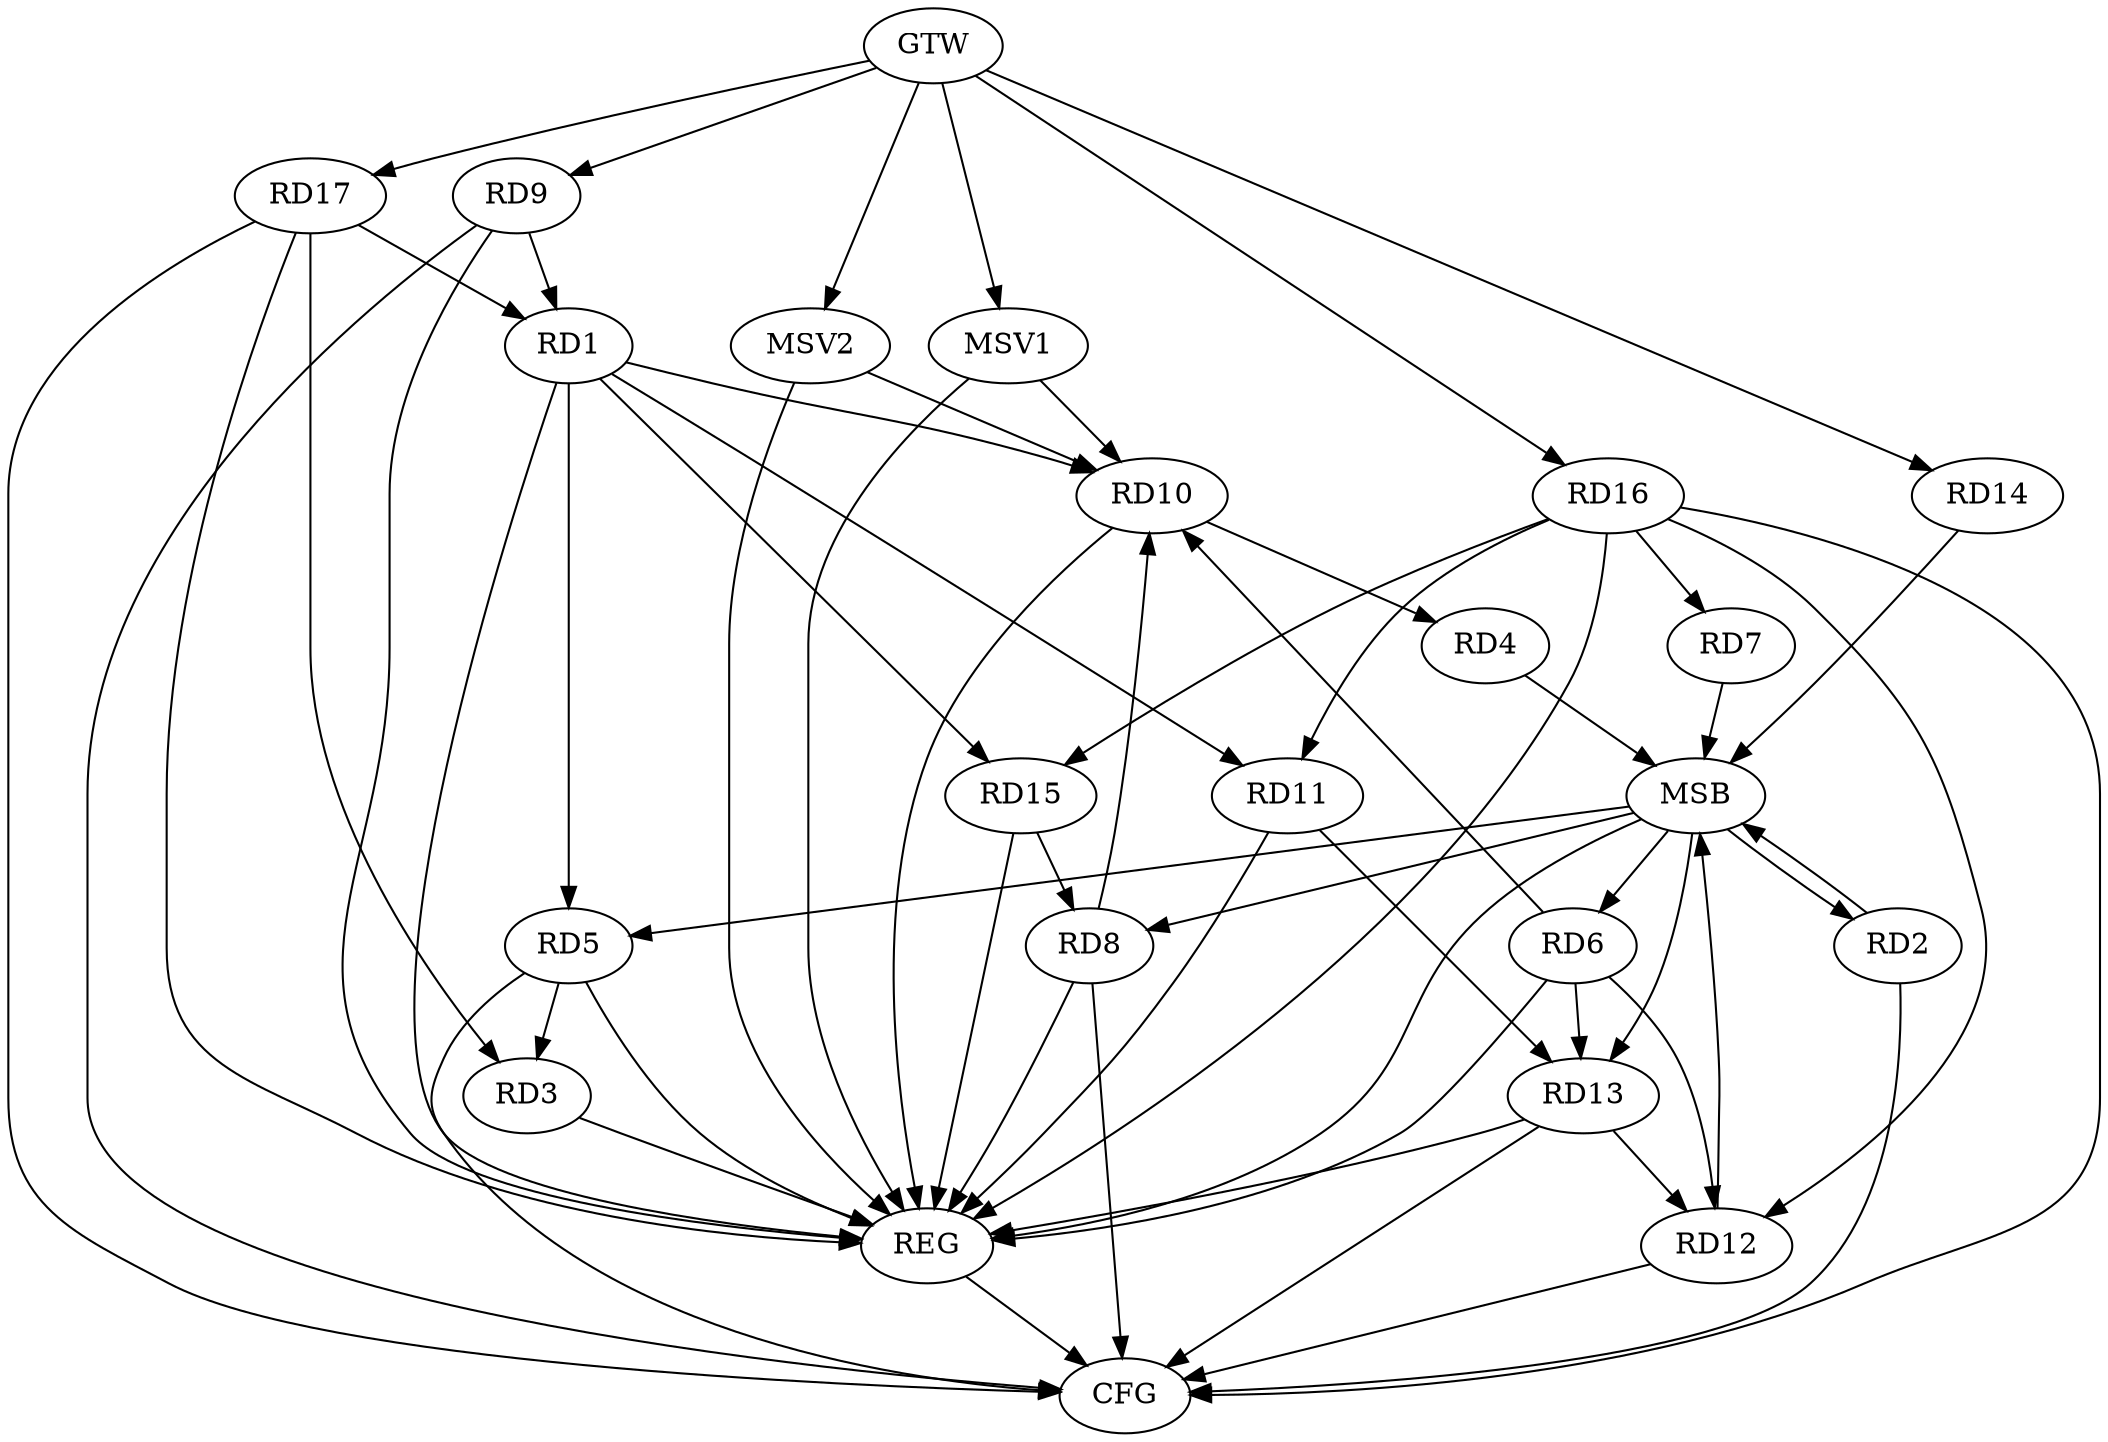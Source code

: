 strict digraph G {
  RD1 [ label="RD1" ];
  RD2 [ label="RD2" ];
  RD3 [ label="RD3" ];
  RD4 [ label="RD4" ];
  RD5 [ label="RD5" ];
  RD6 [ label="RD6" ];
  RD7 [ label="RD7" ];
  RD8 [ label="RD8" ];
  RD9 [ label="RD9" ];
  RD10 [ label="RD10" ];
  RD11 [ label="RD11" ];
  RD12 [ label="RD12" ];
  RD13 [ label="RD13" ];
  RD14 [ label="RD14" ];
  RD15 [ label="RD15" ];
  RD16 [ label="RD16" ];
  RD17 [ label="RD17" ];
  GTW [ label="GTW" ];
  REG [ label="REG" ];
  MSB [ label="MSB" ];
  CFG [ label="CFG" ];
  MSV1 [ label="MSV1" ];
  MSV2 [ label="MSV2" ];
  RD1 -> RD5;
  RD9 -> RD1;
  RD1 -> RD10;
  RD1 -> RD11;
  RD1 -> RD15;
  RD17 -> RD1;
  RD5 -> RD3;
  RD17 -> RD3;
  RD10 -> RD4;
  RD6 -> RD10;
  RD6 -> RD12;
  RD6 -> RD13;
  RD16 -> RD7;
  RD8 -> RD10;
  RD15 -> RD8;
  RD11 -> RD13;
  RD16 -> RD11;
  RD13 -> RD12;
  RD16 -> RD12;
  RD16 -> RD15;
  GTW -> RD9;
  GTW -> RD14;
  GTW -> RD16;
  GTW -> RD17;
  RD1 -> REG;
  RD3 -> REG;
  RD5 -> REG;
  RD6 -> REG;
  RD8 -> REG;
  RD9 -> REG;
  RD10 -> REG;
  RD11 -> REG;
  RD13 -> REG;
  RD15 -> REG;
  RD16 -> REG;
  RD17 -> REG;
  RD2 -> MSB;
  MSB -> RD6;
  MSB -> RD8;
  MSB -> REG;
  RD4 -> MSB;
  MSB -> RD2;
  RD7 -> MSB;
  RD12 -> MSB;
  RD14 -> MSB;
  MSB -> RD5;
  MSB -> RD13;
  RD17 -> CFG;
  RD8 -> CFG;
  RD5 -> CFG;
  RD2 -> CFG;
  RD13 -> CFG;
  RD12 -> CFG;
  RD9 -> CFG;
  RD16 -> CFG;
  REG -> CFG;
  MSV1 -> RD10;
  GTW -> MSV1;
  MSV1 -> REG;
  MSV2 -> RD10;
  GTW -> MSV2;
  MSV2 -> REG;
}
